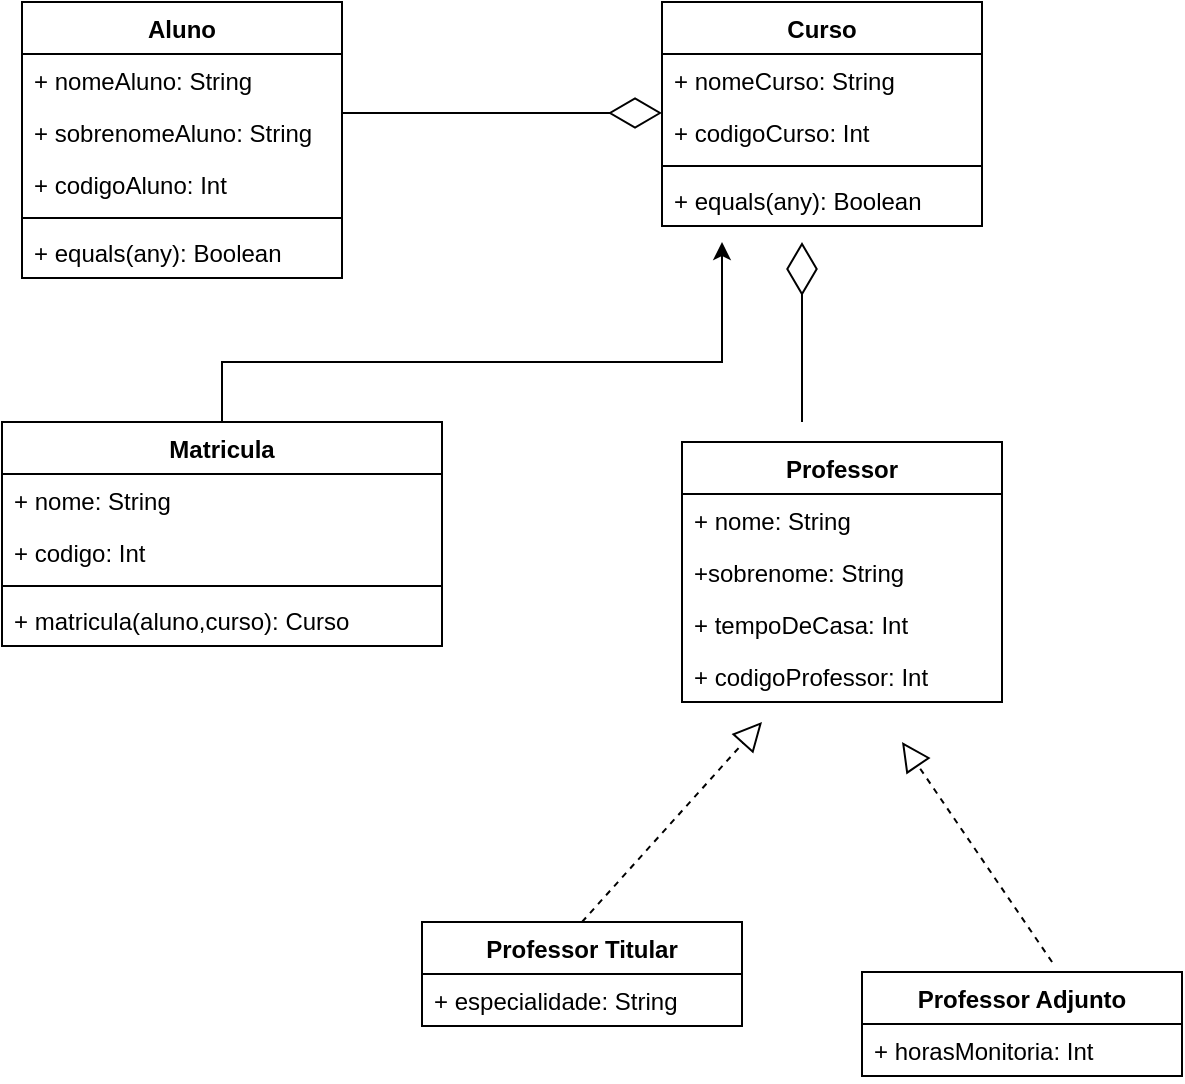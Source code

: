 <mxfile version="15.1.4" type="github">
  <diagram id="C5RBs43oDa-KdzZeNtuy" name="Page-1">
    <mxGraphModel dx="1929" dy="526" grid="1" gridSize="10" guides="1" tooltips="1" connect="1" arrows="1" fold="1" page="1" pageScale="1" pageWidth="827" pageHeight="1169" math="0" shadow="0">
      <root>
        <mxCell id="WIyWlLk6GJQsqaUBKTNV-0" />
        <mxCell id="WIyWlLk6GJQsqaUBKTNV-1" parent="WIyWlLk6GJQsqaUBKTNV-0" />
        <mxCell id="3fU2HvdeG6yoZtgQJrZw-20" value="Professor" style="swimlane;fontStyle=1;align=center;verticalAlign=top;childLayout=stackLayout;horizontal=1;startSize=26;horizontalStack=0;resizeParent=1;resizeParentMax=0;resizeLast=0;collapsible=1;marginBottom=0;" parent="WIyWlLk6GJQsqaUBKTNV-1" vertex="1">
          <mxGeometry x="-350" y="320" width="160" height="130" as="geometry">
            <mxRectangle x="210" y="120" width="100" height="26" as="alternateBounds" />
          </mxGeometry>
        </mxCell>
        <mxCell id="3fU2HvdeG6yoZtgQJrZw-21" value="+ nome: String" style="text;strokeColor=none;fillColor=none;align=left;verticalAlign=top;spacingLeft=4;spacingRight=4;overflow=hidden;rotatable=0;points=[[0,0.5],[1,0.5]];portConstraint=eastwest;" parent="3fU2HvdeG6yoZtgQJrZw-20" vertex="1">
          <mxGeometry y="26" width="160" height="26" as="geometry" />
        </mxCell>
        <mxCell id="3fU2HvdeG6yoZtgQJrZw-22" value="+sobrenome: String" style="text;strokeColor=none;fillColor=none;align=left;verticalAlign=top;spacingLeft=4;spacingRight=4;overflow=hidden;rotatable=0;points=[[0,0.5],[1,0.5]];portConstraint=eastwest;" parent="3fU2HvdeG6yoZtgQJrZw-20" vertex="1">
          <mxGeometry y="52" width="160" height="26" as="geometry" />
        </mxCell>
        <mxCell id="3fU2HvdeG6yoZtgQJrZw-23" value="+ tempoDeCasa: Int" style="text;strokeColor=none;fillColor=none;align=left;verticalAlign=top;spacingLeft=4;spacingRight=4;overflow=hidden;rotatable=0;points=[[0,0.5],[1,0.5]];portConstraint=eastwest;" parent="3fU2HvdeG6yoZtgQJrZw-20" vertex="1">
          <mxGeometry y="78" width="160" height="26" as="geometry" />
        </mxCell>
        <mxCell id="3fU2HvdeG6yoZtgQJrZw-24" value="+ codigoProfessor: Int" style="text;strokeColor=none;fillColor=none;align=left;verticalAlign=top;spacingLeft=4;spacingRight=4;overflow=hidden;rotatable=0;points=[[0,0.5],[1,0.5]];portConstraint=eastwest;" parent="3fU2HvdeG6yoZtgQJrZw-20" vertex="1">
          <mxGeometry y="104" width="160" height="26" as="geometry" />
        </mxCell>
        <mxCell id="3fU2HvdeG6yoZtgQJrZw-25" value="" style="endArrow=diamondThin;endFill=0;endSize=24;html=1;" parent="WIyWlLk6GJQsqaUBKTNV-1" edge="1">
          <mxGeometry width="160" relative="1" as="geometry">
            <mxPoint x="-520" y="155.5" as="sourcePoint" />
            <mxPoint x="-360" y="155.5" as="targetPoint" />
          </mxGeometry>
        </mxCell>
        <mxCell id="3fU2HvdeG6yoZtgQJrZw-26" value="" style="endArrow=diamondThin;endFill=0;endSize=24;html=1;" parent="WIyWlLk6GJQsqaUBKTNV-1" edge="1">
          <mxGeometry width="160" relative="1" as="geometry">
            <mxPoint x="-290" y="310" as="sourcePoint" />
            <mxPoint x="-290" y="220" as="targetPoint" />
            <Array as="points">
              <mxPoint x="-290" y="280" />
            </Array>
          </mxGeometry>
        </mxCell>
        <mxCell id="3fU2HvdeG6yoZtgQJrZw-27" value="Professor Titular" style="swimlane;fontStyle=1;align=center;verticalAlign=top;childLayout=stackLayout;horizontal=1;startSize=26;horizontalStack=0;resizeParent=1;resizeParentMax=0;resizeLast=0;collapsible=1;marginBottom=0;" parent="WIyWlLk6GJQsqaUBKTNV-1" vertex="1">
          <mxGeometry x="-480" y="560" width="160" height="52" as="geometry">
            <mxRectangle x="210" y="120" width="100" height="26" as="alternateBounds" />
          </mxGeometry>
        </mxCell>
        <mxCell id="3fU2HvdeG6yoZtgQJrZw-29" value="+ especialidade: String" style="text;strokeColor=none;fillColor=none;align=left;verticalAlign=top;spacingLeft=4;spacingRight=4;overflow=hidden;rotatable=0;points=[[0,0.5],[1,0.5]];portConstraint=eastwest;" parent="3fU2HvdeG6yoZtgQJrZw-27" vertex="1">
          <mxGeometry y="26" width="160" height="26" as="geometry" />
        </mxCell>
        <mxCell id="3fU2HvdeG6yoZtgQJrZw-32" value="Professor Adjunto" style="swimlane;fontStyle=1;align=center;verticalAlign=top;childLayout=stackLayout;horizontal=1;startSize=26;horizontalStack=0;resizeParent=1;resizeParentMax=0;resizeLast=0;collapsible=1;marginBottom=0;" parent="WIyWlLk6GJQsqaUBKTNV-1" vertex="1">
          <mxGeometry x="-260" y="585" width="160" height="52" as="geometry">
            <mxRectangle x="210" y="120" width="100" height="26" as="alternateBounds" />
          </mxGeometry>
        </mxCell>
        <mxCell id="3fU2HvdeG6yoZtgQJrZw-33" value="+ horasMonitoria: Int" style="text;strokeColor=none;fillColor=none;align=left;verticalAlign=top;spacingLeft=4;spacingRight=4;overflow=hidden;rotatable=0;points=[[0,0.5],[1,0.5]];portConstraint=eastwest;" parent="3fU2HvdeG6yoZtgQJrZw-32" vertex="1">
          <mxGeometry y="26" width="160" height="26" as="geometry" />
        </mxCell>
        <mxCell id="3fU2HvdeG6yoZtgQJrZw-37" value="" style="endArrow=block;dashed=1;endFill=0;endSize=12;html=1;" parent="WIyWlLk6GJQsqaUBKTNV-1" edge="1">
          <mxGeometry width="160" relative="1" as="geometry">
            <mxPoint x="-400" y="560" as="sourcePoint" />
            <mxPoint x="-310" y="460" as="targetPoint" />
          </mxGeometry>
        </mxCell>
        <mxCell id="3fU2HvdeG6yoZtgQJrZw-50" value="" style="edgeStyle=orthogonalEdgeStyle;rounded=0;orthogonalLoop=1;jettySize=auto;html=1;" parent="WIyWlLk6GJQsqaUBKTNV-1" source="3fU2HvdeG6yoZtgQJrZw-39" edge="1">
          <mxGeometry relative="1" as="geometry">
            <mxPoint x="-330" y="220" as="targetPoint" />
            <Array as="points">
              <mxPoint x="-580" y="280" />
              <mxPoint x="-330" y="280" />
            </Array>
          </mxGeometry>
        </mxCell>
        <mxCell id="3fU2HvdeG6yoZtgQJrZw-39" value="Matricula" style="swimlane;fontStyle=1;align=center;verticalAlign=top;childLayout=stackLayout;horizontal=1;startSize=26;horizontalStack=0;resizeParent=1;resizeParentMax=0;resizeLast=0;collapsible=1;marginBottom=0;" parent="WIyWlLk6GJQsqaUBKTNV-1" vertex="1">
          <mxGeometry x="-690" y="310" width="220" height="112" as="geometry" />
        </mxCell>
        <mxCell id="3fU2HvdeG6yoZtgQJrZw-48" value="+ nome: String" style="text;strokeColor=none;fillColor=none;align=left;verticalAlign=top;spacingLeft=4;spacingRight=4;overflow=hidden;rotatable=0;points=[[0,0.5],[1,0.5]];portConstraint=eastwest;" parent="3fU2HvdeG6yoZtgQJrZw-39" vertex="1">
          <mxGeometry y="26" width="220" height="26" as="geometry" />
        </mxCell>
        <mxCell id="3fU2HvdeG6yoZtgQJrZw-40" value="+ codigo: Int" style="text;strokeColor=none;fillColor=none;align=left;verticalAlign=top;spacingLeft=4;spacingRight=4;overflow=hidden;rotatable=0;points=[[0,0.5],[1,0.5]];portConstraint=eastwest;" parent="3fU2HvdeG6yoZtgQJrZw-39" vertex="1">
          <mxGeometry y="52" width="220" height="26" as="geometry" />
        </mxCell>
        <mxCell id="3fU2HvdeG6yoZtgQJrZw-41" value="" style="line;strokeWidth=1;fillColor=none;align=left;verticalAlign=middle;spacingTop=-1;spacingLeft=3;spacingRight=3;rotatable=0;labelPosition=right;points=[];portConstraint=eastwest;" parent="3fU2HvdeG6yoZtgQJrZw-39" vertex="1">
          <mxGeometry y="78" width="220" height="8" as="geometry" />
        </mxCell>
        <mxCell id="3fU2HvdeG6yoZtgQJrZw-42" value="+ matricula(aluno,curso): Curso" style="text;strokeColor=none;fillColor=none;align=left;verticalAlign=top;spacingLeft=4;spacingRight=4;overflow=hidden;rotatable=0;points=[[0,0.5],[1,0.5]];portConstraint=eastwest;" parent="3fU2HvdeG6yoZtgQJrZw-39" vertex="1">
          <mxGeometry y="86" width="220" height="26" as="geometry" />
        </mxCell>
        <mxCell id="fX9WjxkHauZmLRTubXm2-1" value="Aluno" style="swimlane;fontStyle=1;align=center;verticalAlign=top;childLayout=stackLayout;horizontal=1;startSize=26;horizontalStack=0;resizeParent=1;resizeParentMax=0;resizeLast=0;collapsible=1;marginBottom=0;" parent="WIyWlLk6GJQsqaUBKTNV-1" vertex="1">
          <mxGeometry x="-680" y="100" width="160" height="138" as="geometry" />
        </mxCell>
        <mxCell id="fX9WjxkHauZmLRTubXm2-5" value="+ nomeAluno: String" style="text;strokeColor=none;fillColor=none;align=left;verticalAlign=top;spacingLeft=4;spacingRight=4;overflow=hidden;rotatable=0;points=[[0,0.5],[1,0.5]];portConstraint=eastwest;" parent="fX9WjxkHauZmLRTubXm2-1" vertex="1">
          <mxGeometry y="26" width="160" height="26" as="geometry" />
        </mxCell>
        <mxCell id="fX9WjxkHauZmLRTubXm2-8" value="+ sobrenomeAluno: String" style="text;strokeColor=none;fillColor=none;align=left;verticalAlign=top;spacingLeft=4;spacingRight=4;overflow=hidden;rotatable=0;points=[[0,0.5],[1,0.5]];portConstraint=eastwest;" parent="fX9WjxkHauZmLRTubXm2-1" vertex="1">
          <mxGeometry y="52" width="160" height="26" as="geometry" />
        </mxCell>
        <mxCell id="fX9WjxkHauZmLRTubXm2-9" value="+ codigoAluno: Int" style="text;strokeColor=none;fillColor=none;align=left;verticalAlign=top;spacingLeft=4;spacingRight=4;overflow=hidden;rotatable=0;points=[[0,0.5],[1,0.5]];portConstraint=eastwest;" parent="fX9WjxkHauZmLRTubXm2-1" vertex="1">
          <mxGeometry y="78" width="160" height="26" as="geometry" />
        </mxCell>
        <mxCell id="fX9WjxkHauZmLRTubXm2-3" value="" style="line;strokeWidth=1;fillColor=none;align=left;verticalAlign=middle;spacingTop=-1;spacingLeft=3;spacingRight=3;rotatable=0;labelPosition=right;points=[];portConstraint=eastwest;" parent="fX9WjxkHauZmLRTubXm2-1" vertex="1">
          <mxGeometry y="104" width="160" height="8" as="geometry" />
        </mxCell>
        <mxCell id="fX9WjxkHauZmLRTubXm2-4" value="+ equals(any): Boolean" style="text;strokeColor=none;fillColor=none;align=left;verticalAlign=top;spacingLeft=4;spacingRight=4;overflow=hidden;rotatable=0;points=[[0,0.5],[1,0.5]];portConstraint=eastwest;" parent="fX9WjxkHauZmLRTubXm2-1" vertex="1">
          <mxGeometry y="112" width="160" height="26" as="geometry" />
        </mxCell>
        <mxCell id="fX9WjxkHauZmLRTubXm2-11" value="Curso" style="swimlane;fontStyle=1;align=center;verticalAlign=top;childLayout=stackLayout;horizontal=1;startSize=26;horizontalStack=0;resizeParent=1;resizeParentMax=0;resizeLast=0;collapsible=1;marginBottom=0;" parent="WIyWlLk6GJQsqaUBKTNV-1" vertex="1">
          <mxGeometry x="-360" y="100" width="160" height="112" as="geometry" />
        </mxCell>
        <mxCell id="fX9WjxkHauZmLRTubXm2-12" value="+ nomeCurso: String" style="text;strokeColor=none;fillColor=none;align=left;verticalAlign=top;spacingLeft=4;spacingRight=4;overflow=hidden;rotatable=0;points=[[0,0.5],[1,0.5]];portConstraint=eastwest;" parent="fX9WjxkHauZmLRTubXm2-11" vertex="1">
          <mxGeometry y="26" width="160" height="26" as="geometry" />
        </mxCell>
        <mxCell id="fX9WjxkHauZmLRTubXm2-14" value="+ codigoCurso: Int" style="text;strokeColor=none;fillColor=none;align=left;verticalAlign=top;spacingLeft=4;spacingRight=4;overflow=hidden;rotatable=0;points=[[0,0.5],[1,0.5]];portConstraint=eastwest;" parent="fX9WjxkHauZmLRTubXm2-11" vertex="1">
          <mxGeometry y="52" width="160" height="26" as="geometry" />
        </mxCell>
        <mxCell id="fX9WjxkHauZmLRTubXm2-15" value="" style="line;strokeWidth=1;fillColor=none;align=left;verticalAlign=middle;spacingTop=-1;spacingLeft=3;spacingRight=3;rotatable=0;labelPosition=right;points=[];portConstraint=eastwest;" parent="fX9WjxkHauZmLRTubXm2-11" vertex="1">
          <mxGeometry y="78" width="160" height="8" as="geometry" />
        </mxCell>
        <mxCell id="fX9WjxkHauZmLRTubXm2-16" value="+ equals(any): Boolean" style="text;strokeColor=none;fillColor=none;align=left;verticalAlign=top;spacingLeft=4;spacingRight=4;overflow=hidden;rotatable=0;points=[[0,0.5],[1,0.5]];portConstraint=eastwest;" parent="fX9WjxkHauZmLRTubXm2-11" vertex="1">
          <mxGeometry y="86" width="160" height="26" as="geometry" />
        </mxCell>
        <mxCell id="fX9WjxkHauZmLRTubXm2-17" value="" style="endArrow=block;dashed=1;endFill=0;endSize=12;html=1;exitX=0.594;exitY=-0.096;exitDx=0;exitDy=0;exitPerimeter=0;" parent="WIyWlLk6GJQsqaUBKTNV-1" source="3fU2HvdeG6yoZtgQJrZw-32" edge="1">
          <mxGeometry width="160" relative="1" as="geometry">
            <mxPoint x="-150" y="540" as="sourcePoint" />
            <mxPoint x="-240" y="470" as="targetPoint" />
          </mxGeometry>
        </mxCell>
      </root>
    </mxGraphModel>
  </diagram>
</mxfile>
